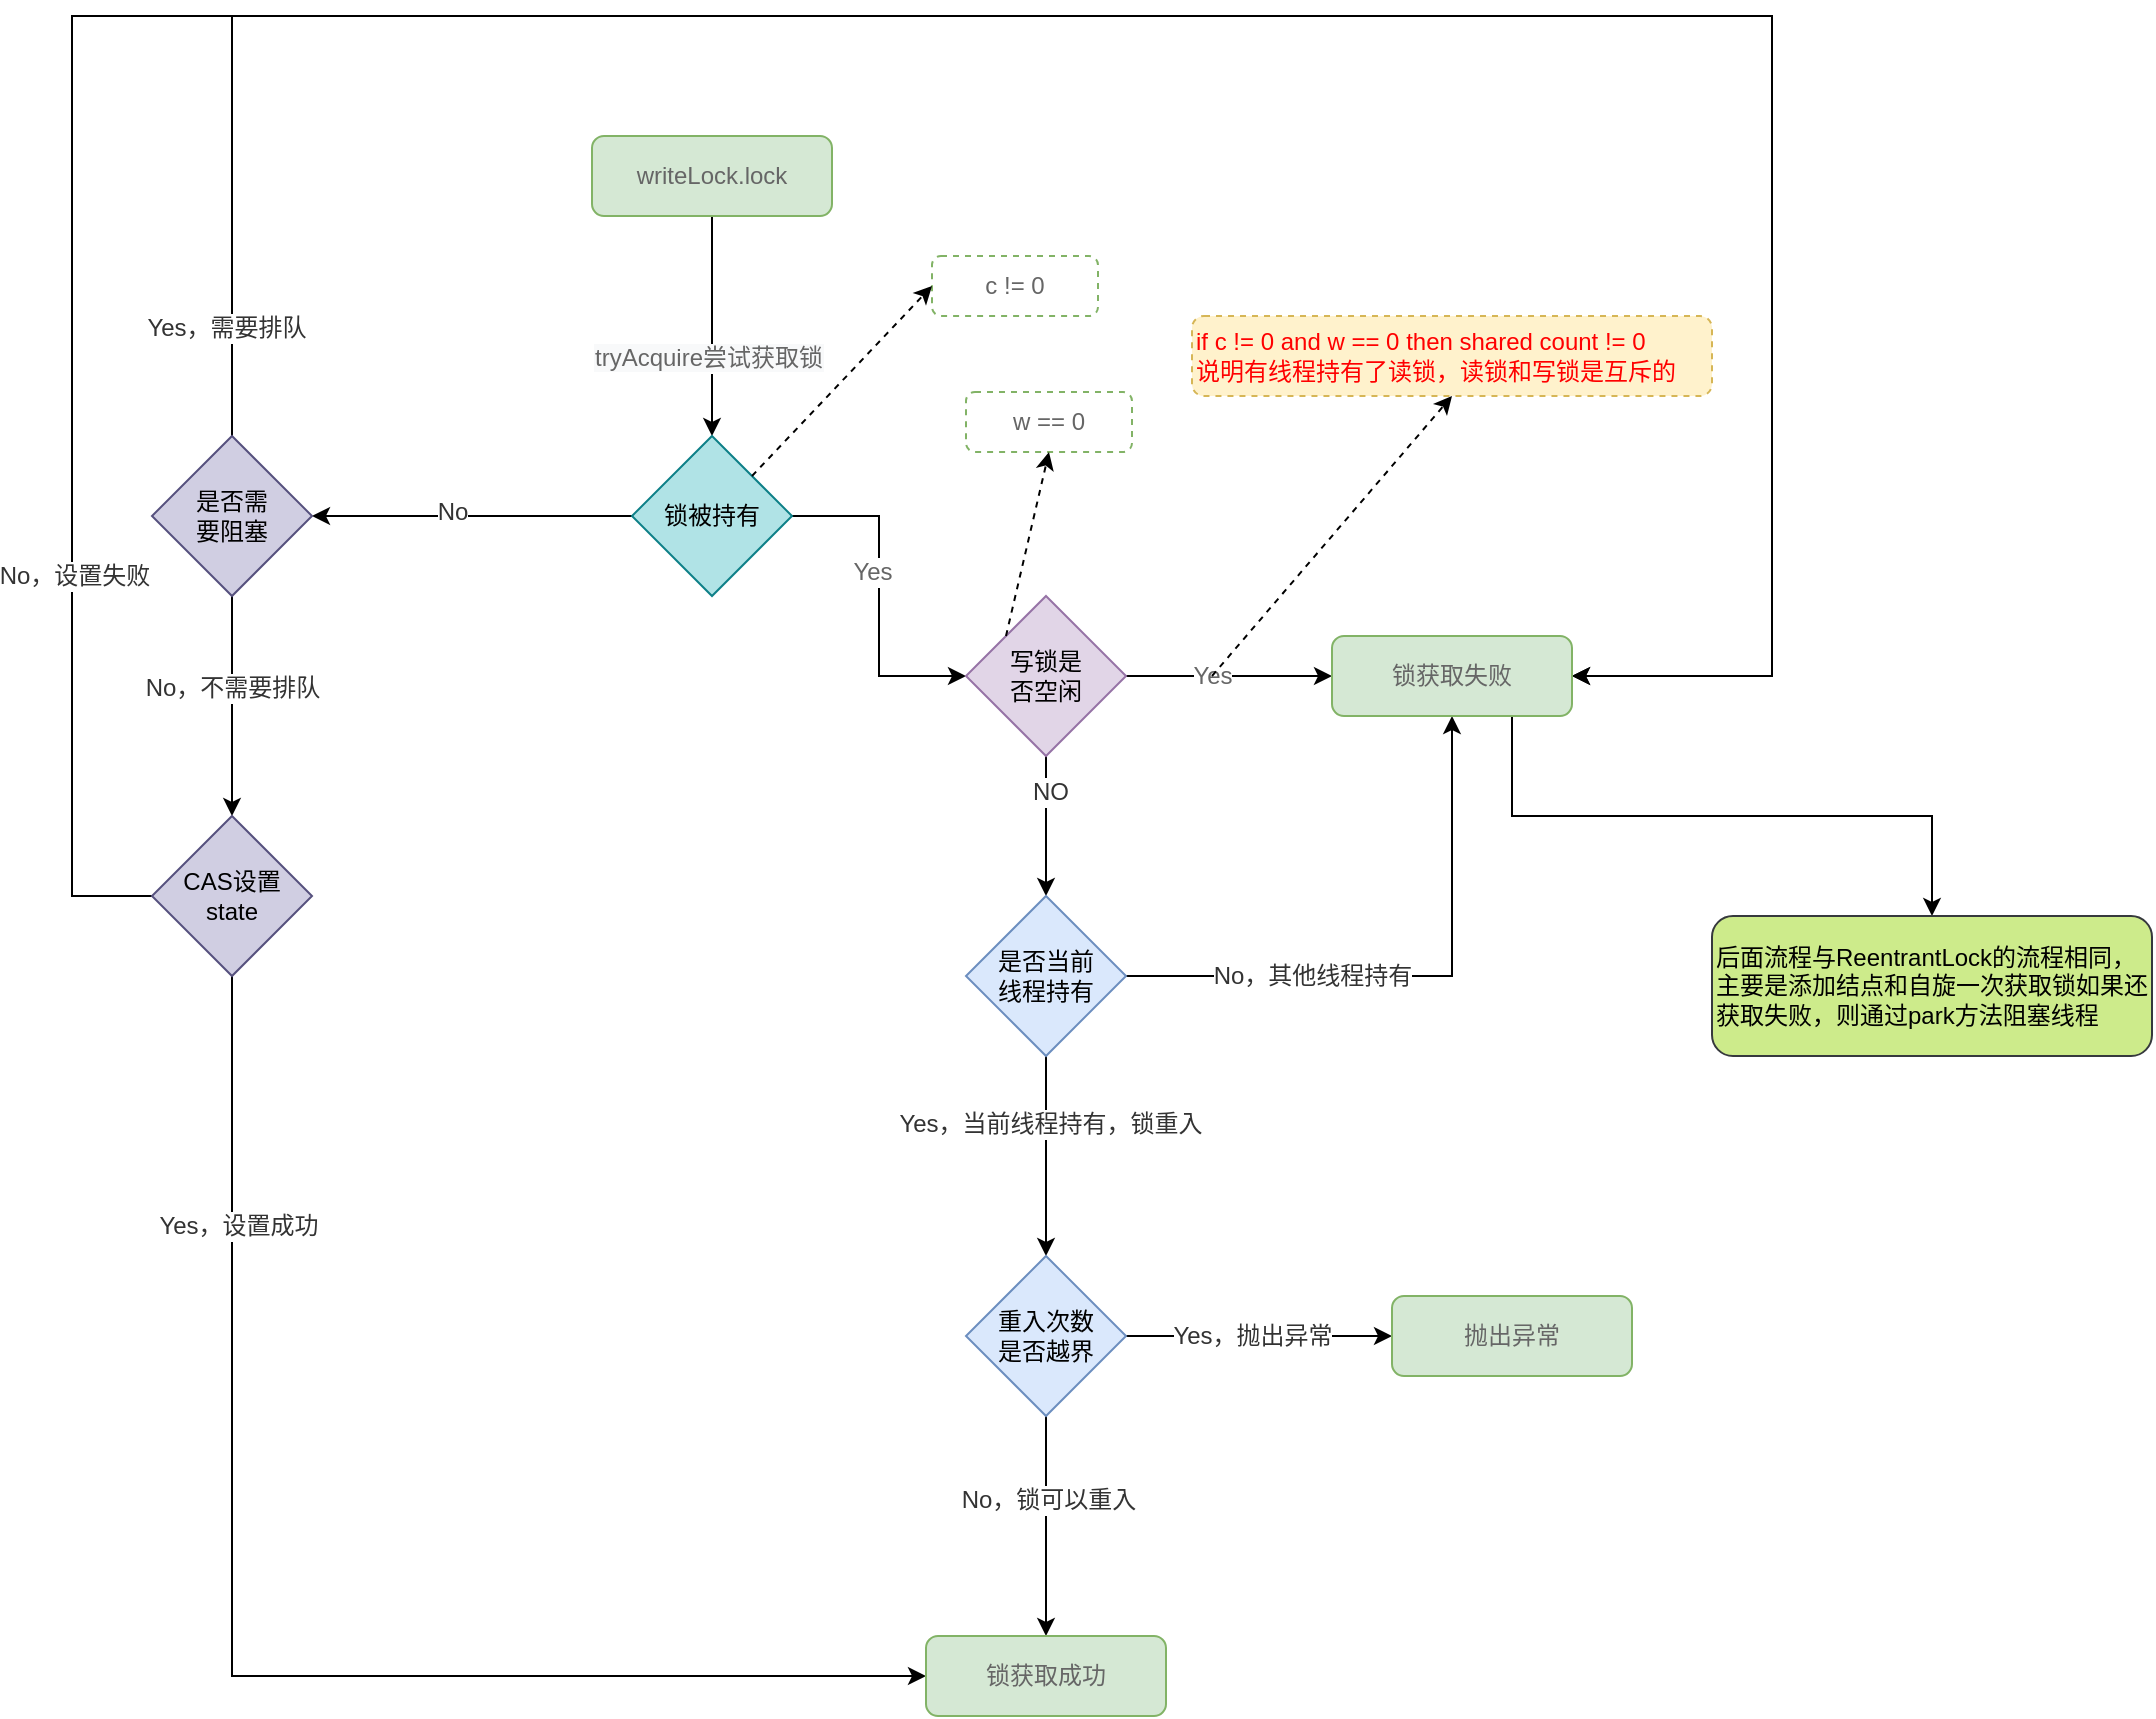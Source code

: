 <mxfile version="12.6.5" type="device"><diagram id="ZS4akcg_U9Zvn2cHzeJC" name="第 1 页"><mxGraphModel dx="1021" dy="1769" grid="1" gridSize="10" guides="1" tooltips="1" connect="1" arrows="1" fold="1" page="1" pageScale="1" pageWidth="827" pageHeight="1169" math="0" shadow="0"><root><mxCell id="0"/><mxCell id="1" parent="0"/><mxCell id="_tbUmjZPQSnusth5phZO-5" value="" style="edgeStyle=orthogonalEdgeStyle;rounded=0;orthogonalLoop=1;jettySize=auto;html=1;fontColor=#666666;" edge="1" parent="1" source="_tbUmjZPQSnusth5phZO-2" target="_tbUmjZPQSnusth5phZO-4"><mxGeometry relative="1" as="geometry"/></mxCell><mxCell id="_tbUmjZPQSnusth5phZO-21" value="&lt;span style=&quot;text-align: left ; background-color: rgb(248 , 249 , 250)&quot;&gt;tryAcquire尝试获取锁&lt;/span&gt;" style="text;html=1;align=center;verticalAlign=middle;resizable=0;points=[];labelBackgroundColor=#ffffff;fontColor=#666666;" vertex="1" connectable="0" parent="_tbUmjZPQSnusth5phZO-5"><mxGeometry x="0.291" y="-2" relative="1" as="geometry"><mxPoint as="offset"/></mxGeometry></mxCell><mxCell id="_tbUmjZPQSnusth5phZO-2" value="&lt;span style=&quot;white-space: normal&quot;&gt;writeLock.lock&lt;/span&gt;" style="rounded=1;whiteSpace=wrap;html=1;fillColor=#d5e8d4;strokeColor=#82b366;fontColor=#666666;" vertex="1" parent="1"><mxGeometry x="330" width="120" height="40" as="geometry"/></mxCell><mxCell id="_tbUmjZPQSnusth5phZO-10" value="" style="edgeStyle=orthogonalEdgeStyle;rounded=0;orthogonalLoop=1;jettySize=auto;html=1;fontColor=#666666;" edge="1" parent="1" source="_tbUmjZPQSnusth5phZO-4" target="_tbUmjZPQSnusth5phZO-9"><mxGeometry relative="1" as="geometry"/></mxCell><mxCell id="_tbUmjZPQSnusth5phZO-13" value="Yes" style="text;html=1;align=center;verticalAlign=middle;resizable=0;points=[];labelBackgroundColor=#ffffff;fontColor=#666666;" vertex="1" connectable="0" parent="_tbUmjZPQSnusth5phZO-10"><mxGeometry x="-0.144" y="3" relative="1" as="geometry"><mxPoint x="-6.5" as="offset"/></mxGeometry></mxCell><mxCell id="_tbUmjZPQSnusth5phZO-45" value="" style="edgeStyle=orthogonalEdgeStyle;rounded=0;orthogonalLoop=1;jettySize=auto;html=1;fontFamily=Helvetica;fontColor=#333333;" edge="1" parent="1" source="_tbUmjZPQSnusth5phZO-4" target="_tbUmjZPQSnusth5phZO-44"><mxGeometry relative="1" as="geometry"/></mxCell><mxCell id="_tbUmjZPQSnusth5phZO-46" value="No" style="text;html=1;align=center;verticalAlign=middle;resizable=0;points=[];labelBackgroundColor=#ffffff;fontFamily=Helvetica;fontColor=#333333;" vertex="1" connectable="0" parent="_tbUmjZPQSnusth5phZO-45"><mxGeometry x="0.122" y="-2" relative="1" as="geometry"><mxPoint as="offset"/></mxGeometry></mxCell><mxCell id="_tbUmjZPQSnusth5phZO-4" value="锁被持有" style="rhombus;whiteSpace=wrap;html=1;comic=0;fillColor=#b0e3e6;strokeColor=#0e8088;" vertex="1" parent="1"><mxGeometry x="350" y="150" width="80" height="80" as="geometry"/></mxCell><mxCell id="_tbUmjZPQSnusth5phZO-48" value="" style="edgeStyle=orthogonalEdgeStyle;rounded=0;orthogonalLoop=1;jettySize=auto;html=1;fontFamily=Helvetica;fontColor=#333333;" edge="1" parent="1" source="_tbUmjZPQSnusth5phZO-44" target="_tbUmjZPQSnusth5phZO-47"><mxGeometry relative="1" as="geometry"/></mxCell><mxCell id="_tbUmjZPQSnusth5phZO-49" value="No，不需要排队" style="text;html=1;align=center;verticalAlign=middle;resizable=0;points=[];labelBackgroundColor=#ffffff;fontFamily=Helvetica;fontColor=#333333;" vertex="1" connectable="0" parent="_tbUmjZPQSnusth5phZO-48"><mxGeometry x="-0.176" relative="1" as="geometry"><mxPoint as="offset"/></mxGeometry></mxCell><mxCell id="_tbUmjZPQSnusth5phZO-51" value="" style="edgeStyle=orthogonalEdgeStyle;rounded=0;orthogonalLoop=1;jettySize=auto;html=1;fontFamily=Helvetica;fontColor=#333333;" edge="1" parent="1" source="_tbUmjZPQSnusth5phZO-44" target="_tbUmjZPQSnusth5phZO-17"><mxGeometry relative="1" as="geometry"><mxPoint x="150" y="70" as="targetPoint"/><Array as="points"><mxPoint x="150" y="-60"/><mxPoint x="920" y="-60"/><mxPoint x="920" y="270"/></Array></mxGeometry></mxCell><mxCell id="_tbUmjZPQSnusth5phZO-52" value="Yes，需要排队" style="text;html=1;align=center;verticalAlign=middle;resizable=0;points=[];labelBackgroundColor=#ffffff;fontFamily=Helvetica;fontColor=#333333;" vertex="1" connectable="0" parent="_tbUmjZPQSnusth5phZO-51"><mxGeometry x="-0.923" y="3" relative="1" as="geometry"><mxPoint as="offset"/></mxGeometry></mxCell><mxCell id="_tbUmjZPQSnusth5phZO-44" value="是否需&lt;br&gt;要阻塞" style="rhombus;whiteSpace=wrap;html=1;comic=0;fillColor=#d0cee2;strokeColor=#56517e;" vertex="1" parent="1"><mxGeometry x="110" y="150" width="80" height="80" as="geometry"/></mxCell><mxCell id="_tbUmjZPQSnusth5phZO-54" value="" style="edgeStyle=orthogonalEdgeStyle;rounded=0;orthogonalLoop=1;jettySize=auto;html=1;fontFamily=Helvetica;fontColor=#333333;entryX=0;entryY=0.5;entryDx=0;entryDy=0;" edge="1" parent="1" source="_tbUmjZPQSnusth5phZO-47" target="_tbUmjZPQSnusth5phZO-41"><mxGeometry relative="1" as="geometry"><mxPoint x="150" y="500" as="targetPoint"/><Array as="points"><mxPoint x="150" y="770"/></Array></mxGeometry></mxCell><mxCell id="_tbUmjZPQSnusth5phZO-55" value="Yes，设置成功" style="text;html=1;align=center;verticalAlign=middle;resizable=0;points=[];labelBackgroundColor=#ffffff;fontFamily=Helvetica;fontColor=#333333;" vertex="1" connectable="0" parent="_tbUmjZPQSnusth5phZO-54"><mxGeometry x="-0.641" y="3" relative="1" as="geometry"><mxPoint as="offset"/></mxGeometry></mxCell><mxCell id="_tbUmjZPQSnusth5phZO-57" value="" style="edgeStyle=orthogonalEdgeStyle;rounded=0;orthogonalLoop=1;jettySize=auto;html=1;fontFamily=Helvetica;fontColor=#333333;entryX=1;entryY=0.5;entryDx=0;entryDy=0;" edge="1" parent="1" source="_tbUmjZPQSnusth5phZO-47" target="_tbUmjZPQSnusth5phZO-17"><mxGeometry relative="1" as="geometry"><mxPoint x="30" y="380" as="targetPoint"/><Array as="points"><mxPoint x="70" y="380"/><mxPoint x="70" y="-60"/><mxPoint x="920" y="-60"/><mxPoint x="920" y="270"/></Array></mxGeometry></mxCell><mxCell id="_tbUmjZPQSnusth5phZO-58" value="No，设置失败" style="text;html=1;align=center;verticalAlign=middle;resizable=0;points=[];labelBackgroundColor=#ffffff;fontFamily=Helvetica;fontColor=#333333;" vertex="1" connectable="0" parent="_tbUmjZPQSnusth5phZO-57"><mxGeometry x="-0.773" y="-1" relative="1" as="geometry"><mxPoint as="offset"/></mxGeometry></mxCell><mxCell id="_tbUmjZPQSnusth5phZO-47" value="CAS设置&lt;br&gt;state" style="rhombus;whiteSpace=wrap;html=1;comic=0;fillColor=#d0cee2;strokeColor=#56517e;" vertex="1" parent="1"><mxGeometry x="110" y="340" width="80" height="80" as="geometry"/></mxCell><mxCell id="_tbUmjZPQSnusth5phZO-15" value="" style="edgeStyle=orthogonalEdgeStyle;rounded=0;orthogonalLoop=1;jettySize=auto;html=1;fontColor=#666666;entryX=0;entryY=0.5;entryDx=0;entryDy=0;" edge="1" parent="1" source="_tbUmjZPQSnusth5phZO-9" target="_tbUmjZPQSnusth5phZO-17"><mxGeometry relative="1" as="geometry"><mxPoint x="760" y="270" as="targetPoint"/></mxGeometry></mxCell><mxCell id="_tbUmjZPQSnusth5phZO-16" value="Yes" style="text;html=1;align=center;verticalAlign=middle;resizable=0;points=[];labelBackgroundColor=#ffffff;fontColor=#666666;" vertex="1" connectable="0" parent="_tbUmjZPQSnusth5phZO-15"><mxGeometry x="-0.347" y="1" relative="1" as="geometry"><mxPoint x="9" y="1" as="offset"/></mxGeometry></mxCell><mxCell id="_tbUmjZPQSnusth5phZO-26" value="" style="edgeStyle=orthogonalEdgeStyle;rounded=0;orthogonalLoop=1;jettySize=auto;html=1;fontFamily=Helvetica;fontColor=#FF0000;" edge="1" parent="1" source="_tbUmjZPQSnusth5phZO-9" target="_tbUmjZPQSnusth5phZO-25"><mxGeometry relative="1" as="geometry"/></mxCell><mxCell id="_tbUmjZPQSnusth5phZO-27" value="NO" style="text;html=1;align=center;verticalAlign=middle;resizable=0;points=[];labelBackgroundColor=#ffffff;fontFamily=Helvetica;fontColor=#333333;" vertex="1" connectable="0" parent="_tbUmjZPQSnusth5phZO-26"><mxGeometry x="0.2" y="2" relative="1" as="geometry"><mxPoint x="-0.5" y="-24" as="offset"/></mxGeometry></mxCell><mxCell id="_tbUmjZPQSnusth5phZO-9" value="写锁是&lt;br&gt;否空闲" style="rhombus;whiteSpace=wrap;html=1;comic=0;fillColor=#e1d5e7;strokeColor=#9673a6;" vertex="1" parent="1"><mxGeometry x="517" y="230" width="80" height="80" as="geometry"/></mxCell><mxCell id="_tbUmjZPQSnusth5phZO-30" value="" style="edgeStyle=orthogonalEdgeStyle;rounded=0;orthogonalLoop=1;jettySize=auto;html=1;fontFamily=Helvetica;fontColor=#333333;" edge="1" parent="1" source="_tbUmjZPQSnusth5phZO-25" target="_tbUmjZPQSnusth5phZO-17"><mxGeometry relative="1" as="geometry"><mxPoint x="677" y="420" as="targetPoint"/></mxGeometry></mxCell><mxCell id="_tbUmjZPQSnusth5phZO-31" value="No，其他线程持有" style="text;html=1;align=center;verticalAlign=middle;resizable=0;points=[];labelBackgroundColor=#ffffff;fontFamily=Helvetica;fontColor=#333333;" vertex="1" connectable="0" parent="_tbUmjZPQSnusth5phZO-30"><mxGeometry x="-0.208" y="-2" relative="1" as="geometry"><mxPoint x="-23" y="-2" as="offset"/></mxGeometry></mxCell><mxCell id="_tbUmjZPQSnusth5phZO-34" value="" style="edgeStyle=orthogonalEdgeStyle;rounded=0;orthogonalLoop=1;jettySize=auto;html=1;fontFamily=Helvetica;fontColor=#333333;" edge="1" parent="1" source="_tbUmjZPQSnusth5phZO-25" target="_tbUmjZPQSnusth5phZO-33"><mxGeometry relative="1" as="geometry"/></mxCell><mxCell id="_tbUmjZPQSnusth5phZO-35" value="Yes，当前线程持有，锁重入" style="text;html=1;align=center;verticalAlign=middle;resizable=0;points=[];labelBackgroundColor=#ffffff;fontFamily=Helvetica;fontColor=#333333;" vertex="1" connectable="0" parent="_tbUmjZPQSnusth5phZO-34"><mxGeometry x="-0.323" y="2" relative="1" as="geometry"><mxPoint as="offset"/></mxGeometry></mxCell><mxCell id="_tbUmjZPQSnusth5phZO-25" value="是否当前&lt;br&gt;线程持有" style="rhombus;whiteSpace=wrap;html=1;comic=0;fillColor=#dae8fc;strokeColor=#6c8ebf;" vertex="1" parent="1"><mxGeometry x="517" y="380" width="80" height="80" as="geometry"/></mxCell><mxCell id="_tbUmjZPQSnusth5phZO-38" value="" style="edgeStyle=orthogonalEdgeStyle;rounded=0;orthogonalLoop=1;jettySize=auto;html=1;fontFamily=Helvetica;fontColor=#333333;entryX=0;entryY=0.5;entryDx=0;entryDy=0;" edge="1" parent="1" source="_tbUmjZPQSnusth5phZO-33" target="_tbUmjZPQSnusth5phZO-39"><mxGeometry relative="1" as="geometry"><mxPoint x="677" y="600" as="targetPoint"/></mxGeometry></mxCell><mxCell id="_tbUmjZPQSnusth5phZO-40" value="Yes，抛出异常" style="text;html=1;align=center;verticalAlign=middle;resizable=0;points=[];labelBackgroundColor=#ffffff;fontFamily=Helvetica;fontColor=#333333;" vertex="1" connectable="0" parent="_tbUmjZPQSnusth5phZO-38"><mxGeometry x="0.338" relative="1" as="geometry"><mxPoint x="-26" as="offset"/></mxGeometry></mxCell><mxCell id="_tbUmjZPQSnusth5phZO-42" value="" style="edgeStyle=orthogonalEdgeStyle;rounded=0;orthogonalLoop=1;jettySize=auto;html=1;fontFamily=Helvetica;fontColor=#333333;" edge="1" parent="1" source="_tbUmjZPQSnusth5phZO-33" target="_tbUmjZPQSnusth5phZO-41"><mxGeometry relative="1" as="geometry"/></mxCell><mxCell id="_tbUmjZPQSnusth5phZO-43" value="No，锁可以重入" style="text;html=1;align=center;verticalAlign=middle;resizable=0;points=[];labelBackgroundColor=#ffffff;fontFamily=Helvetica;fontColor=#333333;" vertex="1" connectable="0" parent="_tbUmjZPQSnusth5phZO-42"><mxGeometry x="-0.236" y="1" relative="1" as="geometry"><mxPoint as="offset"/></mxGeometry></mxCell><mxCell id="_tbUmjZPQSnusth5phZO-33" value="重入次数&lt;br&gt;是否越界" style="rhombus;whiteSpace=wrap;html=1;comic=0;fillColor=#dae8fc;strokeColor=#6c8ebf;" vertex="1" parent="1"><mxGeometry x="517" y="560" width="80" height="80" as="geometry"/></mxCell><mxCell id="_tbUmjZPQSnusth5phZO-6" value="&lt;pre style=&quot;background-color: rgb(255 , 255 , 255) ; color: rgb(8 , 8 , 8) ; font-family: &amp;#34;jetbrains mono&amp;#34; ; font-size: 9.8pt&quot;&gt;&lt;br&gt;&lt;/pre&gt;" style="text;html=1;align=center;verticalAlign=middle;resizable=0;points=[];autosize=1;fontColor=#666666;" vertex="1" parent="1"><mxGeometry x="597" y="118" width="20" height="50" as="geometry"/></mxCell><mxCell id="_tbUmjZPQSnusth5phZO-7" value="c != 0" style="rounded=1;whiteSpace=wrap;fillColor=none;strokeColor=#82b366;fontColor=#666666;dashed=1;" vertex="1" parent="1"><mxGeometry x="500" y="60" width="83" height="30" as="geometry"/></mxCell><mxCell id="_tbUmjZPQSnusth5phZO-8" value="" style="endArrow=classic;html=1;fontColor=#666666;exitX=1;exitY=0;exitDx=0;exitDy=0;entryX=0;entryY=0.5;entryDx=0;entryDy=0;dashed=1;" edge="1" parent="1" source="_tbUmjZPQSnusth5phZO-4" target="_tbUmjZPQSnusth5phZO-7"><mxGeometry width="50" height="50" relative="1" as="geometry"><mxPoint x="330" y="300" as="sourcePoint"/><mxPoint x="380" y="250" as="targetPoint"/></mxGeometry></mxCell><mxCell id="_tbUmjZPQSnusth5phZO-11" value="w == 0" style="rounded=1;whiteSpace=wrap;fillColor=none;strokeColor=#82b366;fontColor=#666666;dashed=1;" vertex="1" parent="1"><mxGeometry x="517" y="128" width="83" height="30" as="geometry"/></mxCell><mxCell id="_tbUmjZPQSnusth5phZO-12" value="" style="endArrow=classic;html=1;fontColor=#666666;exitX=0;exitY=0;exitDx=0;exitDy=0;entryX=0.5;entryY=1;entryDx=0;entryDy=0;dashed=1;" edge="1" parent="1" target="_tbUmjZPQSnusth5phZO-11" source="_tbUmjZPQSnusth5phZO-9"><mxGeometry width="50" height="50" relative="1" as="geometry"><mxPoint x="590" y="230" as="sourcePoint"/><mxPoint x="560" y="310" as="targetPoint"/></mxGeometry></mxCell><mxCell id="_tbUmjZPQSnusth5phZO-60" value="" style="edgeStyle=orthogonalEdgeStyle;rounded=0;orthogonalLoop=1;jettySize=auto;html=1;fontFamily=Helvetica;fontColor=#333333;exitX=0.75;exitY=1;exitDx=0;exitDy=0;" edge="1" parent="1" source="_tbUmjZPQSnusth5phZO-17" target="_tbUmjZPQSnusth5phZO-59"><mxGeometry relative="1" as="geometry"/></mxCell><mxCell id="_tbUmjZPQSnusth5phZO-17" value="锁获取失败" style="rounded=1;whiteSpace=wrap;html=1;fillColor=#d5e8d4;strokeColor=#82b366;fontColor=#666666;" vertex="1" parent="1"><mxGeometry x="700" y="250" width="120" height="40" as="geometry"/></mxCell><mxCell id="_tbUmjZPQSnusth5phZO-59" value="后面流程与ReentrantLock的流程相同，&lt;br&gt;主要是添加结点和自旋一次获取锁如果还获取失败，则通过park方法阻塞线程" style="rounded=1;whiteSpace=wrap;html=1;fillColor=#cdeb8b;strokeColor=#36393d;align=left;" vertex="1" parent="1"><mxGeometry x="890" y="390" width="220" height="70" as="geometry"/></mxCell><mxCell id="_tbUmjZPQSnusth5phZO-23" value="if c != 0 and w == 0 then shared count != 0&#10;说明有线程持有了读锁，读锁和写锁是互斥的" style="rounded=1;whiteSpace=wrap;fillColor=#fff2cc;strokeColor=#d6b656;dashed=1;align=left;fontColor=#FF0000;fontFamily=Helvetica;" vertex="1" parent="1"><mxGeometry x="630" y="90" width="260" height="40" as="geometry"/></mxCell><mxCell id="_tbUmjZPQSnusth5phZO-24" value="" style="endArrow=classic;html=1;fontColor=#666666;entryX=0.5;entryY=1;entryDx=0;entryDy=0;dashed=1;" edge="1" parent="1" target="_tbUmjZPQSnusth5phZO-23"><mxGeometry width="50" height="50" relative="1" as="geometry"><mxPoint x="640" y="270" as="sourcePoint"/><mxPoint x="673" y="272" as="targetPoint"/></mxGeometry></mxCell><mxCell id="_tbUmjZPQSnusth5phZO-39" value="抛出异常" style="rounded=1;whiteSpace=wrap;fillColor=#d5e8d4;strokeColor=#82b366;fontColor=#666666;" vertex="1" parent="1"><mxGeometry x="730" y="580" width="120" height="40" as="geometry"/></mxCell><mxCell id="_tbUmjZPQSnusth5phZO-41" value="锁获取成功" style="rounded=1;whiteSpace=wrap;html=1;fillColor=#d5e8d4;strokeColor=#82b366;fontColor=#666666;" vertex="1" parent="1"><mxGeometry x="497" y="750" width="120" height="40" as="geometry"/></mxCell></root></mxGraphModel></diagram></mxfile>